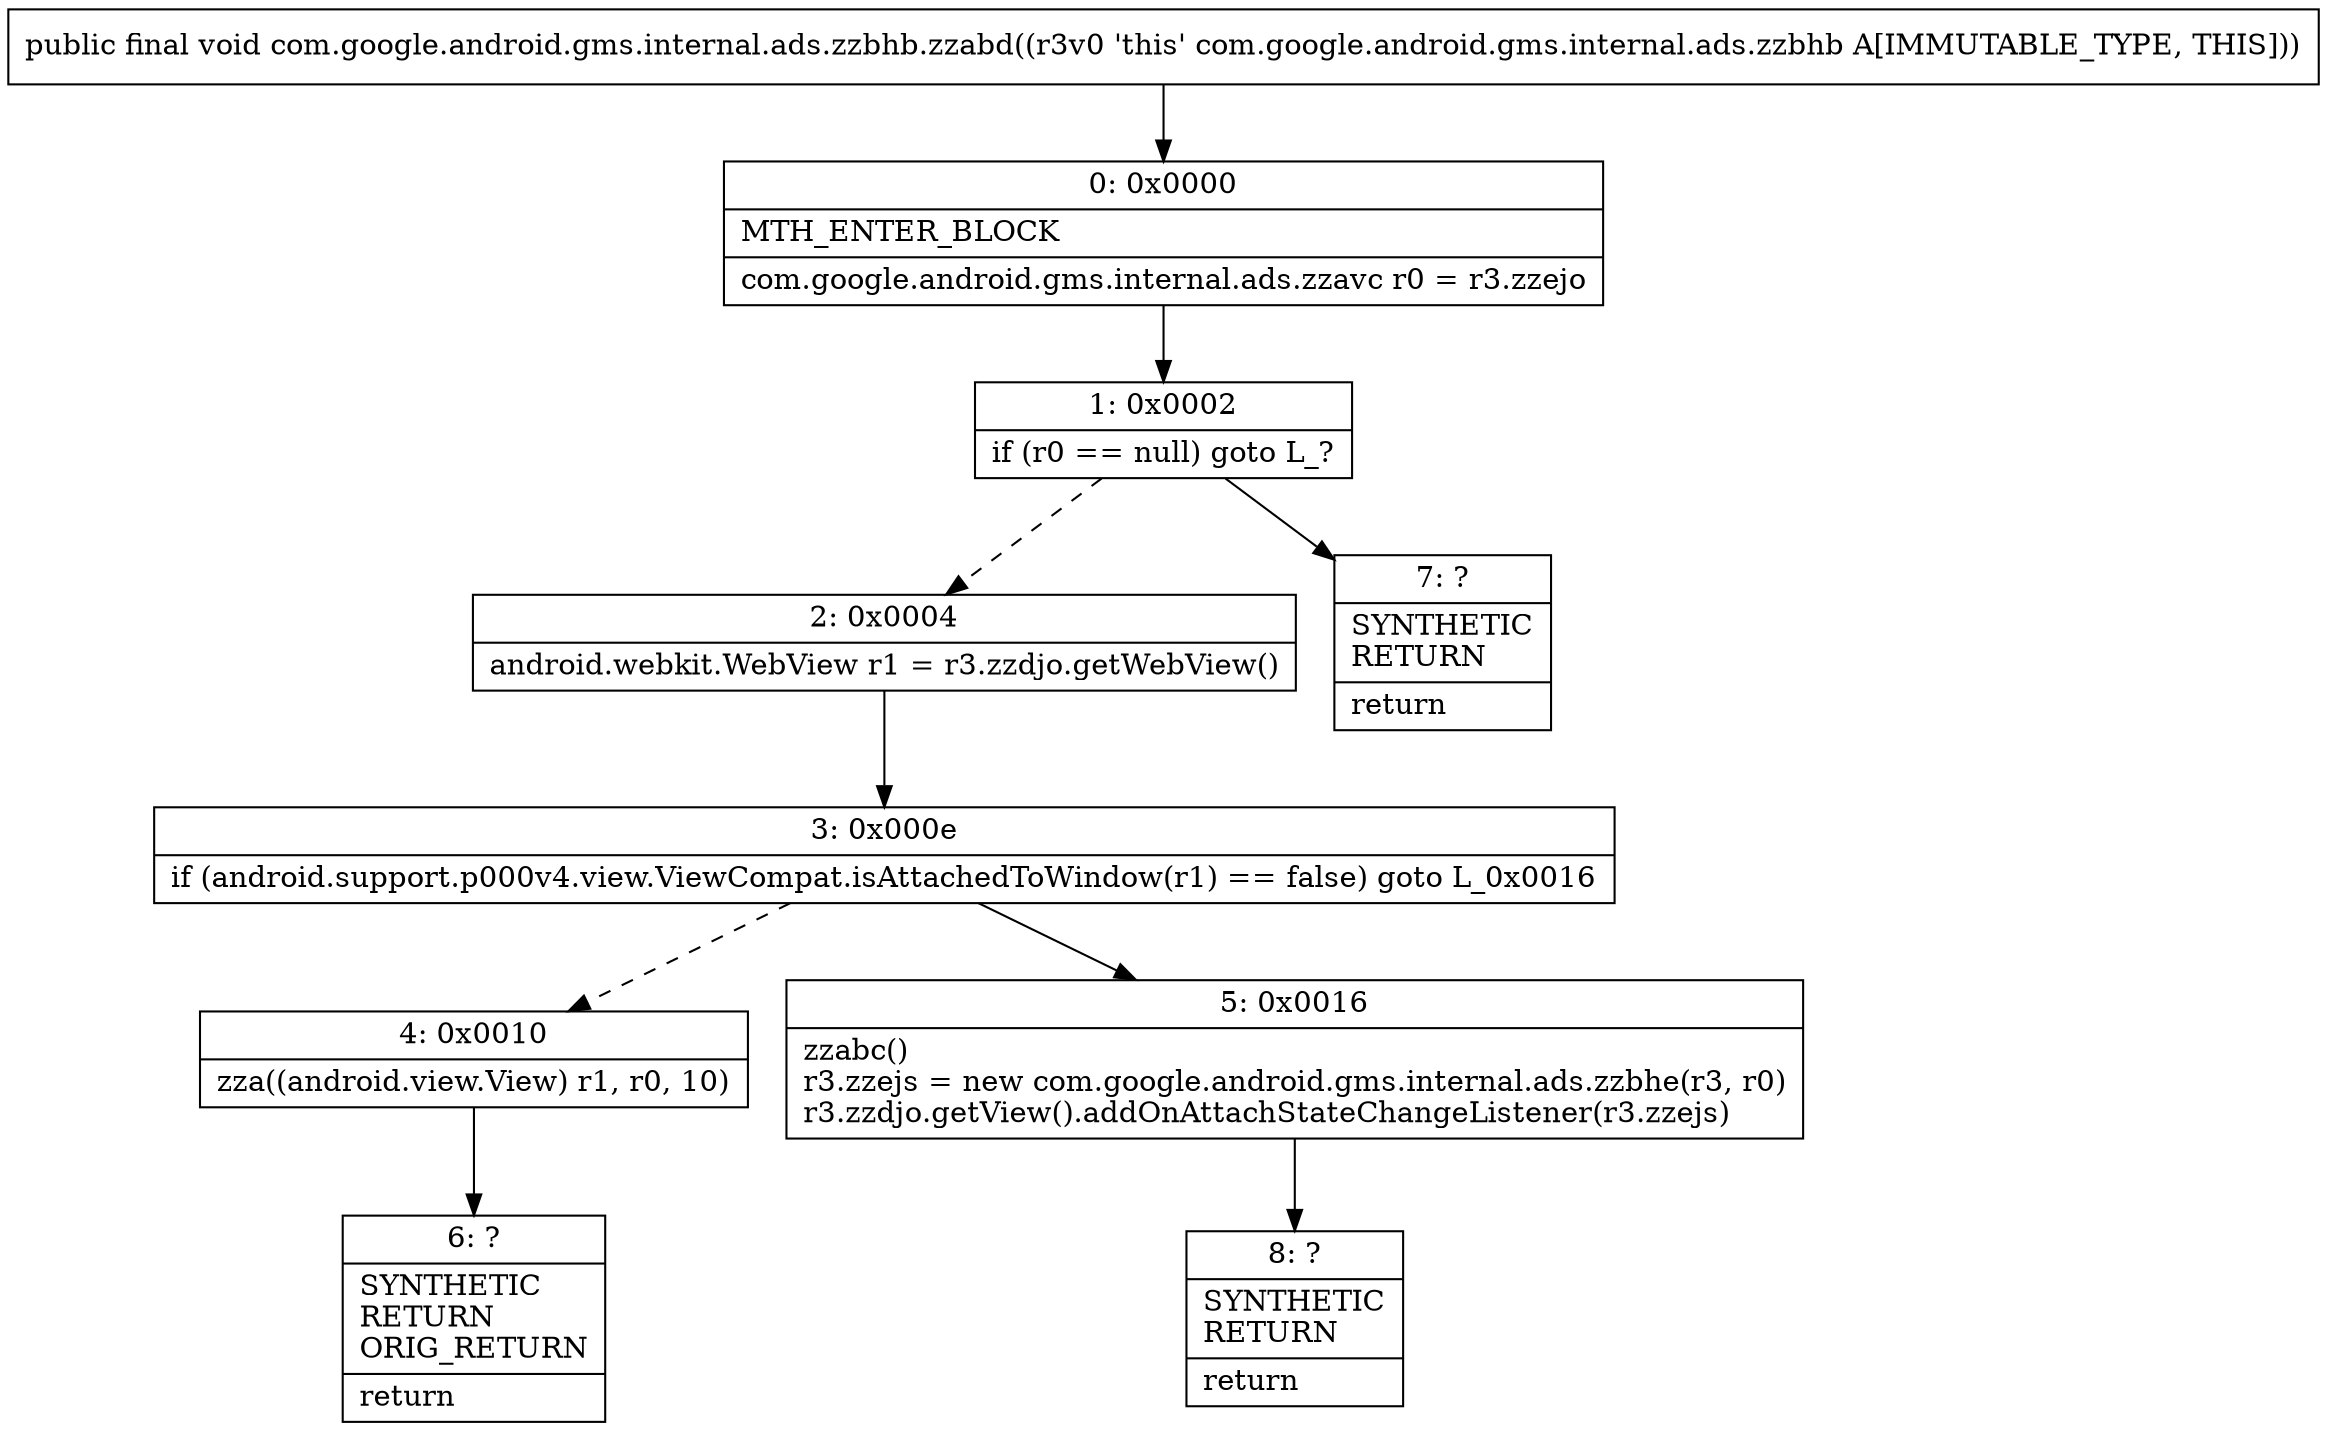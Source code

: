 digraph "CFG forcom.google.android.gms.internal.ads.zzbhb.zzabd()V" {
Node_0 [shape=record,label="{0\:\ 0x0000|MTH_ENTER_BLOCK\l|com.google.android.gms.internal.ads.zzavc r0 = r3.zzejo\l}"];
Node_1 [shape=record,label="{1\:\ 0x0002|if (r0 == null) goto L_?\l}"];
Node_2 [shape=record,label="{2\:\ 0x0004|android.webkit.WebView r1 = r3.zzdjo.getWebView()\l}"];
Node_3 [shape=record,label="{3\:\ 0x000e|if (android.support.p000v4.view.ViewCompat.isAttachedToWindow(r1) == false) goto L_0x0016\l}"];
Node_4 [shape=record,label="{4\:\ 0x0010|zza((android.view.View) r1, r0, 10)\l}"];
Node_5 [shape=record,label="{5\:\ 0x0016|zzabc()\lr3.zzejs = new com.google.android.gms.internal.ads.zzbhe(r3, r0)\lr3.zzdjo.getView().addOnAttachStateChangeListener(r3.zzejs)\l}"];
Node_6 [shape=record,label="{6\:\ ?|SYNTHETIC\lRETURN\lORIG_RETURN\l|return\l}"];
Node_7 [shape=record,label="{7\:\ ?|SYNTHETIC\lRETURN\l|return\l}"];
Node_8 [shape=record,label="{8\:\ ?|SYNTHETIC\lRETURN\l|return\l}"];
MethodNode[shape=record,label="{public final void com.google.android.gms.internal.ads.zzbhb.zzabd((r3v0 'this' com.google.android.gms.internal.ads.zzbhb A[IMMUTABLE_TYPE, THIS])) }"];
MethodNode -> Node_0;
Node_0 -> Node_1;
Node_1 -> Node_2[style=dashed];
Node_1 -> Node_7;
Node_2 -> Node_3;
Node_3 -> Node_4[style=dashed];
Node_3 -> Node_5;
Node_4 -> Node_6;
Node_5 -> Node_8;
}

